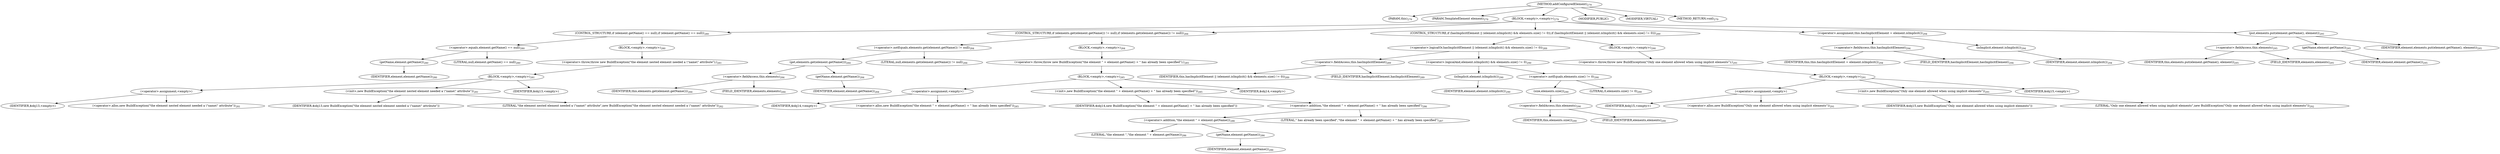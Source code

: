 digraph "addConfiguredElement" {  
"677" [label = <(METHOD,addConfiguredElement)<SUB>279</SUB>> ]
"678" [label = <(PARAM,this)<SUB>279</SUB>> ]
"679" [label = <(PARAM,TemplateElement element)<SUB>279</SUB>> ]
"680" [label = <(BLOCK,&lt;empty&gt;,&lt;empty&gt;)<SUB>279</SUB>> ]
"681" [label = <(CONTROL_STRUCTURE,if (element.getName() == null),if (element.getName() == null))<SUB>280</SUB>> ]
"682" [label = <(&lt;operator&gt;.equals,element.getName() == null)<SUB>280</SUB>> ]
"683" [label = <(getName,element.getName())<SUB>280</SUB>> ]
"684" [label = <(IDENTIFIER,element,element.getName())<SUB>280</SUB>> ]
"685" [label = <(LITERAL,null,element.getName() == null)<SUB>280</SUB>> ]
"686" [label = <(BLOCK,&lt;empty&gt;,&lt;empty&gt;)<SUB>280</SUB>> ]
"687" [label = <(&lt;operator&gt;.throw,throw new BuildException(&quot;the element nested element needed a \&quot;name\&quot; attribute&quot;);)<SUB>281</SUB>> ]
"688" [label = <(BLOCK,&lt;empty&gt;,&lt;empty&gt;)<SUB>281</SUB>> ]
"689" [label = <(&lt;operator&gt;.assignment,&lt;empty&gt;)> ]
"690" [label = <(IDENTIFIER,$obj13,&lt;empty&gt;)> ]
"691" [label = <(&lt;operator&gt;.alloc,new BuildException(&quot;the element nested element needed a \&quot;name\&quot; attribute&quot;))<SUB>281</SUB>> ]
"692" [label = <(&lt;init&gt;,new BuildException(&quot;the element nested element needed a \&quot;name\&quot; attribute&quot;))<SUB>281</SUB>> ]
"693" [label = <(IDENTIFIER,$obj13,new BuildException(&quot;the element nested element needed a \&quot;name\&quot; attribute&quot;))> ]
"694" [label = <(LITERAL,&quot;the element nested element needed a \&quot;name\&quot; attribute&quot;,new BuildException(&quot;the element nested element needed a \&quot;name\&quot; attribute&quot;))<SUB>282</SUB>> ]
"695" [label = <(IDENTIFIER,$obj13,&lt;empty&gt;)> ]
"696" [label = <(CONTROL_STRUCTURE,if (elements.get(element.getName()) != null),if (elements.get(element.getName()) != null))<SUB>284</SUB>> ]
"697" [label = <(&lt;operator&gt;.notEquals,elements.get(element.getName()) != null)<SUB>284</SUB>> ]
"698" [label = <(get,elements.get(element.getName()))<SUB>284</SUB>> ]
"699" [label = <(&lt;operator&gt;.fieldAccess,this.elements)<SUB>284</SUB>> ]
"700" [label = <(IDENTIFIER,this,elements.get(element.getName()))<SUB>284</SUB>> ]
"701" [label = <(FIELD_IDENTIFIER,elements,elements)<SUB>284</SUB>> ]
"702" [label = <(getName,element.getName())<SUB>284</SUB>> ]
"703" [label = <(IDENTIFIER,element,element.getName())<SUB>284</SUB>> ]
"704" [label = <(LITERAL,null,elements.get(element.getName()) != null)<SUB>284</SUB>> ]
"705" [label = <(BLOCK,&lt;empty&gt;,&lt;empty&gt;)<SUB>284</SUB>> ]
"706" [label = <(&lt;operator&gt;.throw,throw new BuildException(&quot;the element &quot; + element.getName() + &quot; has already been specified&quot;);)<SUB>285</SUB>> ]
"707" [label = <(BLOCK,&lt;empty&gt;,&lt;empty&gt;)<SUB>285</SUB>> ]
"708" [label = <(&lt;operator&gt;.assignment,&lt;empty&gt;)> ]
"709" [label = <(IDENTIFIER,$obj14,&lt;empty&gt;)> ]
"710" [label = <(&lt;operator&gt;.alloc,new BuildException(&quot;the element &quot; + element.getName() + &quot; has already been specified&quot;))<SUB>285</SUB>> ]
"711" [label = <(&lt;init&gt;,new BuildException(&quot;the element &quot; + element.getName() + &quot; has already been specified&quot;))<SUB>285</SUB>> ]
"712" [label = <(IDENTIFIER,$obj14,new BuildException(&quot;the element &quot; + element.getName() + &quot; has already been specified&quot;))> ]
"713" [label = <(&lt;operator&gt;.addition,&quot;the element &quot; + element.getName() + &quot; has already been specified&quot;)<SUB>286</SUB>> ]
"714" [label = <(&lt;operator&gt;.addition,&quot;the element &quot; + element.getName())<SUB>286</SUB>> ]
"715" [label = <(LITERAL,&quot;the element &quot;,&quot;the element &quot; + element.getName())<SUB>286</SUB>> ]
"716" [label = <(getName,element.getName())<SUB>286</SUB>> ]
"717" [label = <(IDENTIFIER,element,element.getName())<SUB>286</SUB>> ]
"718" [label = <(LITERAL,&quot; has already been specified&quot;,&quot;the element &quot; + element.getName() + &quot; has already been specified&quot;)<SUB>287</SUB>> ]
"719" [label = <(IDENTIFIER,$obj14,&lt;empty&gt;)> ]
"720" [label = <(CONTROL_STRUCTURE,if (hasImplicitElement || (element.isImplicit() &amp;&amp; elements.size() != 0)),if (hasImplicitElement || (element.isImplicit() &amp;&amp; elements.size() != 0)))<SUB>289</SUB>> ]
"721" [label = <(&lt;operator&gt;.logicalOr,hasImplicitElement || (element.isImplicit() &amp;&amp; elements.size() != 0))<SUB>289</SUB>> ]
"722" [label = <(&lt;operator&gt;.fieldAccess,this.hasImplicitElement)<SUB>289</SUB>> ]
"723" [label = <(IDENTIFIER,this,hasImplicitElement || (element.isImplicit() &amp;&amp; elements.size() != 0))<SUB>289</SUB>> ]
"724" [label = <(FIELD_IDENTIFIER,hasImplicitElement,hasImplicitElement)<SUB>289</SUB>> ]
"725" [label = <(&lt;operator&gt;.logicalAnd,element.isImplicit() &amp;&amp; elements.size() != 0)<SUB>290</SUB>> ]
"726" [label = <(isImplicit,element.isImplicit())<SUB>290</SUB>> ]
"727" [label = <(IDENTIFIER,element,element.isImplicit())<SUB>290</SUB>> ]
"728" [label = <(&lt;operator&gt;.notEquals,elements.size() != 0)<SUB>290</SUB>> ]
"729" [label = <(size,elements.size())<SUB>290</SUB>> ]
"730" [label = <(&lt;operator&gt;.fieldAccess,this.elements)<SUB>290</SUB>> ]
"731" [label = <(IDENTIFIER,this,elements.size())<SUB>290</SUB>> ]
"732" [label = <(FIELD_IDENTIFIER,elements,elements)<SUB>290</SUB>> ]
"733" [label = <(LITERAL,0,elements.size() != 0)<SUB>290</SUB>> ]
"734" [label = <(BLOCK,&lt;empty&gt;,&lt;empty&gt;)<SUB>290</SUB>> ]
"735" [label = <(&lt;operator&gt;.throw,throw new BuildException(&quot;Only one element allowed when using implicit elements&quot;);)<SUB>291</SUB>> ]
"736" [label = <(BLOCK,&lt;empty&gt;,&lt;empty&gt;)<SUB>291</SUB>> ]
"737" [label = <(&lt;operator&gt;.assignment,&lt;empty&gt;)> ]
"738" [label = <(IDENTIFIER,$obj15,&lt;empty&gt;)> ]
"739" [label = <(&lt;operator&gt;.alloc,new BuildException(&quot;Only one element allowed when using implicit elements&quot;))<SUB>291</SUB>> ]
"740" [label = <(&lt;init&gt;,new BuildException(&quot;Only one element allowed when using implicit elements&quot;))<SUB>291</SUB>> ]
"741" [label = <(IDENTIFIER,$obj15,new BuildException(&quot;Only one element allowed when using implicit elements&quot;))> ]
"742" [label = <(LITERAL,&quot;Only one element allowed when using implicit elements&quot;,new BuildException(&quot;Only one element allowed when using implicit elements&quot;))<SUB>292</SUB>> ]
"743" [label = <(IDENTIFIER,$obj15,&lt;empty&gt;)> ]
"744" [label = <(&lt;operator&gt;.assignment,this.hasImplicitElement = element.isImplicit())<SUB>294</SUB>> ]
"745" [label = <(&lt;operator&gt;.fieldAccess,this.hasImplicitElement)<SUB>294</SUB>> ]
"746" [label = <(IDENTIFIER,this,this.hasImplicitElement = element.isImplicit())<SUB>294</SUB>> ]
"747" [label = <(FIELD_IDENTIFIER,hasImplicitElement,hasImplicitElement)<SUB>294</SUB>> ]
"748" [label = <(isImplicit,element.isImplicit())<SUB>294</SUB>> ]
"749" [label = <(IDENTIFIER,element,element.isImplicit())<SUB>294</SUB>> ]
"750" [label = <(put,elements.put(element.getName(), element))<SUB>295</SUB>> ]
"751" [label = <(&lt;operator&gt;.fieldAccess,this.elements)<SUB>295</SUB>> ]
"752" [label = <(IDENTIFIER,this,elements.put(element.getName(), element))<SUB>295</SUB>> ]
"753" [label = <(FIELD_IDENTIFIER,elements,elements)<SUB>295</SUB>> ]
"754" [label = <(getName,element.getName())<SUB>295</SUB>> ]
"755" [label = <(IDENTIFIER,element,element.getName())<SUB>295</SUB>> ]
"756" [label = <(IDENTIFIER,element,elements.put(element.getName(), element))<SUB>295</SUB>> ]
"757" [label = <(MODIFIER,PUBLIC)> ]
"758" [label = <(MODIFIER,VIRTUAL)> ]
"759" [label = <(METHOD_RETURN,void)<SUB>279</SUB>> ]
  "677" -> "678" 
  "677" -> "679" 
  "677" -> "680" 
  "677" -> "757" 
  "677" -> "758" 
  "677" -> "759" 
  "680" -> "681" 
  "680" -> "696" 
  "680" -> "720" 
  "680" -> "744" 
  "680" -> "750" 
  "681" -> "682" 
  "681" -> "686" 
  "682" -> "683" 
  "682" -> "685" 
  "683" -> "684" 
  "686" -> "687" 
  "687" -> "688" 
  "688" -> "689" 
  "688" -> "692" 
  "688" -> "695" 
  "689" -> "690" 
  "689" -> "691" 
  "692" -> "693" 
  "692" -> "694" 
  "696" -> "697" 
  "696" -> "705" 
  "697" -> "698" 
  "697" -> "704" 
  "698" -> "699" 
  "698" -> "702" 
  "699" -> "700" 
  "699" -> "701" 
  "702" -> "703" 
  "705" -> "706" 
  "706" -> "707" 
  "707" -> "708" 
  "707" -> "711" 
  "707" -> "719" 
  "708" -> "709" 
  "708" -> "710" 
  "711" -> "712" 
  "711" -> "713" 
  "713" -> "714" 
  "713" -> "718" 
  "714" -> "715" 
  "714" -> "716" 
  "716" -> "717" 
  "720" -> "721" 
  "720" -> "734" 
  "721" -> "722" 
  "721" -> "725" 
  "722" -> "723" 
  "722" -> "724" 
  "725" -> "726" 
  "725" -> "728" 
  "726" -> "727" 
  "728" -> "729" 
  "728" -> "733" 
  "729" -> "730" 
  "730" -> "731" 
  "730" -> "732" 
  "734" -> "735" 
  "735" -> "736" 
  "736" -> "737" 
  "736" -> "740" 
  "736" -> "743" 
  "737" -> "738" 
  "737" -> "739" 
  "740" -> "741" 
  "740" -> "742" 
  "744" -> "745" 
  "744" -> "748" 
  "745" -> "746" 
  "745" -> "747" 
  "748" -> "749" 
  "750" -> "751" 
  "750" -> "754" 
  "750" -> "756" 
  "751" -> "752" 
  "751" -> "753" 
  "754" -> "755" 
}
